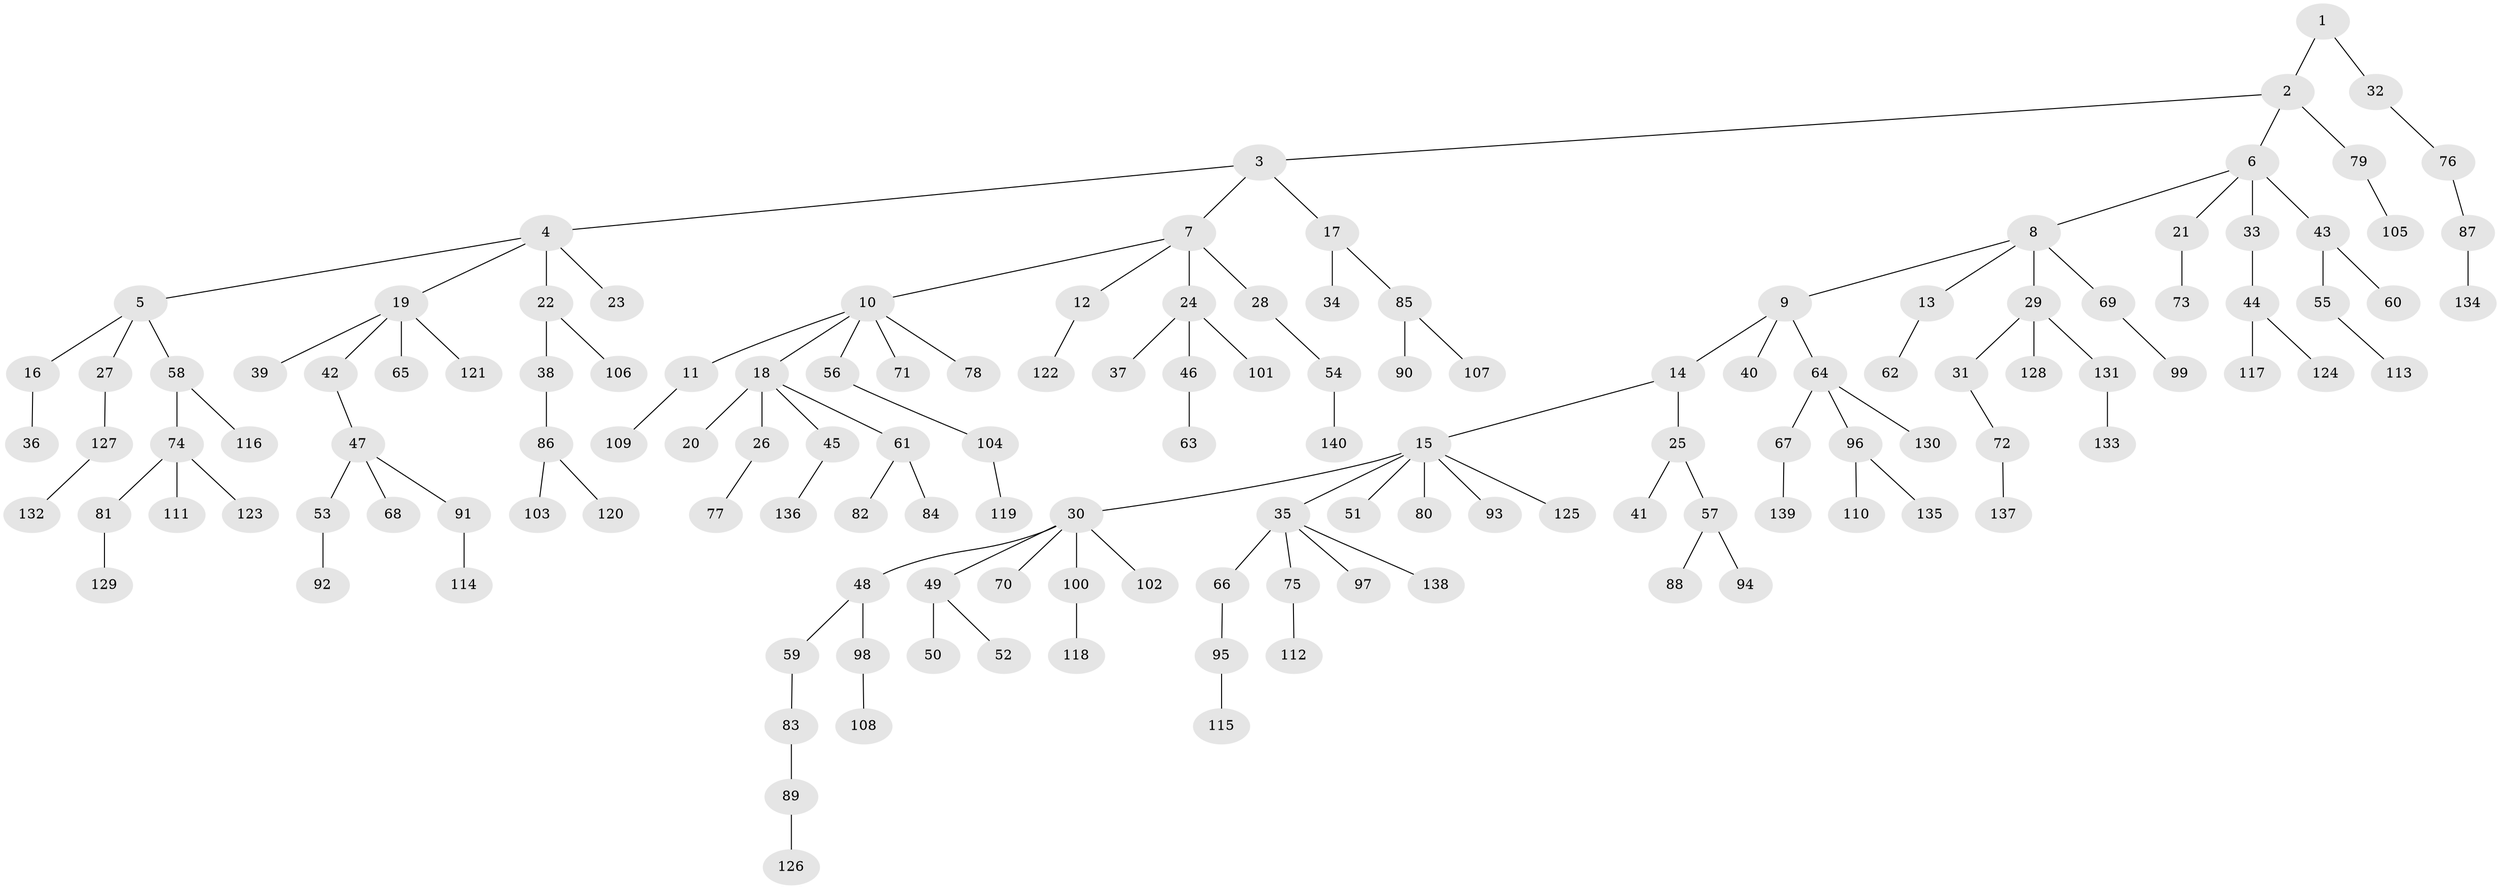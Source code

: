 // coarse degree distribution, {2: 0.27906976744186046, 8: 0.023255813953488372, 4: 0.046511627906976744, 3: 0.13953488372093023, 5: 0.023255813953488372, 1: 0.4883720930232558}
// Generated by graph-tools (version 1.1) at 2025/51/03/04/25 22:51:54]
// undirected, 140 vertices, 139 edges
graph export_dot {
  node [color=gray90,style=filled];
  1;
  2;
  3;
  4;
  5;
  6;
  7;
  8;
  9;
  10;
  11;
  12;
  13;
  14;
  15;
  16;
  17;
  18;
  19;
  20;
  21;
  22;
  23;
  24;
  25;
  26;
  27;
  28;
  29;
  30;
  31;
  32;
  33;
  34;
  35;
  36;
  37;
  38;
  39;
  40;
  41;
  42;
  43;
  44;
  45;
  46;
  47;
  48;
  49;
  50;
  51;
  52;
  53;
  54;
  55;
  56;
  57;
  58;
  59;
  60;
  61;
  62;
  63;
  64;
  65;
  66;
  67;
  68;
  69;
  70;
  71;
  72;
  73;
  74;
  75;
  76;
  77;
  78;
  79;
  80;
  81;
  82;
  83;
  84;
  85;
  86;
  87;
  88;
  89;
  90;
  91;
  92;
  93;
  94;
  95;
  96;
  97;
  98;
  99;
  100;
  101;
  102;
  103;
  104;
  105;
  106;
  107;
  108;
  109;
  110;
  111;
  112;
  113;
  114;
  115;
  116;
  117;
  118;
  119;
  120;
  121;
  122;
  123;
  124;
  125;
  126;
  127;
  128;
  129;
  130;
  131;
  132;
  133;
  134;
  135;
  136;
  137;
  138;
  139;
  140;
  1 -- 2;
  1 -- 32;
  2 -- 3;
  2 -- 6;
  2 -- 79;
  3 -- 4;
  3 -- 7;
  3 -- 17;
  4 -- 5;
  4 -- 19;
  4 -- 22;
  4 -- 23;
  5 -- 16;
  5 -- 27;
  5 -- 58;
  6 -- 8;
  6 -- 21;
  6 -- 33;
  6 -- 43;
  7 -- 10;
  7 -- 12;
  7 -- 24;
  7 -- 28;
  8 -- 9;
  8 -- 13;
  8 -- 29;
  8 -- 69;
  9 -- 14;
  9 -- 40;
  9 -- 64;
  10 -- 11;
  10 -- 18;
  10 -- 56;
  10 -- 71;
  10 -- 78;
  11 -- 109;
  12 -- 122;
  13 -- 62;
  14 -- 15;
  14 -- 25;
  15 -- 30;
  15 -- 35;
  15 -- 51;
  15 -- 80;
  15 -- 93;
  15 -- 125;
  16 -- 36;
  17 -- 34;
  17 -- 85;
  18 -- 20;
  18 -- 26;
  18 -- 45;
  18 -- 61;
  19 -- 39;
  19 -- 42;
  19 -- 65;
  19 -- 121;
  21 -- 73;
  22 -- 38;
  22 -- 106;
  24 -- 37;
  24 -- 46;
  24 -- 101;
  25 -- 41;
  25 -- 57;
  26 -- 77;
  27 -- 127;
  28 -- 54;
  29 -- 31;
  29 -- 128;
  29 -- 131;
  30 -- 48;
  30 -- 49;
  30 -- 70;
  30 -- 100;
  30 -- 102;
  31 -- 72;
  32 -- 76;
  33 -- 44;
  35 -- 66;
  35 -- 75;
  35 -- 97;
  35 -- 138;
  38 -- 86;
  42 -- 47;
  43 -- 55;
  43 -- 60;
  44 -- 117;
  44 -- 124;
  45 -- 136;
  46 -- 63;
  47 -- 53;
  47 -- 68;
  47 -- 91;
  48 -- 59;
  48 -- 98;
  49 -- 50;
  49 -- 52;
  53 -- 92;
  54 -- 140;
  55 -- 113;
  56 -- 104;
  57 -- 88;
  57 -- 94;
  58 -- 74;
  58 -- 116;
  59 -- 83;
  61 -- 82;
  61 -- 84;
  64 -- 67;
  64 -- 96;
  64 -- 130;
  66 -- 95;
  67 -- 139;
  69 -- 99;
  72 -- 137;
  74 -- 81;
  74 -- 111;
  74 -- 123;
  75 -- 112;
  76 -- 87;
  79 -- 105;
  81 -- 129;
  83 -- 89;
  85 -- 90;
  85 -- 107;
  86 -- 103;
  86 -- 120;
  87 -- 134;
  89 -- 126;
  91 -- 114;
  95 -- 115;
  96 -- 110;
  96 -- 135;
  98 -- 108;
  100 -- 118;
  104 -- 119;
  127 -- 132;
  131 -- 133;
}
